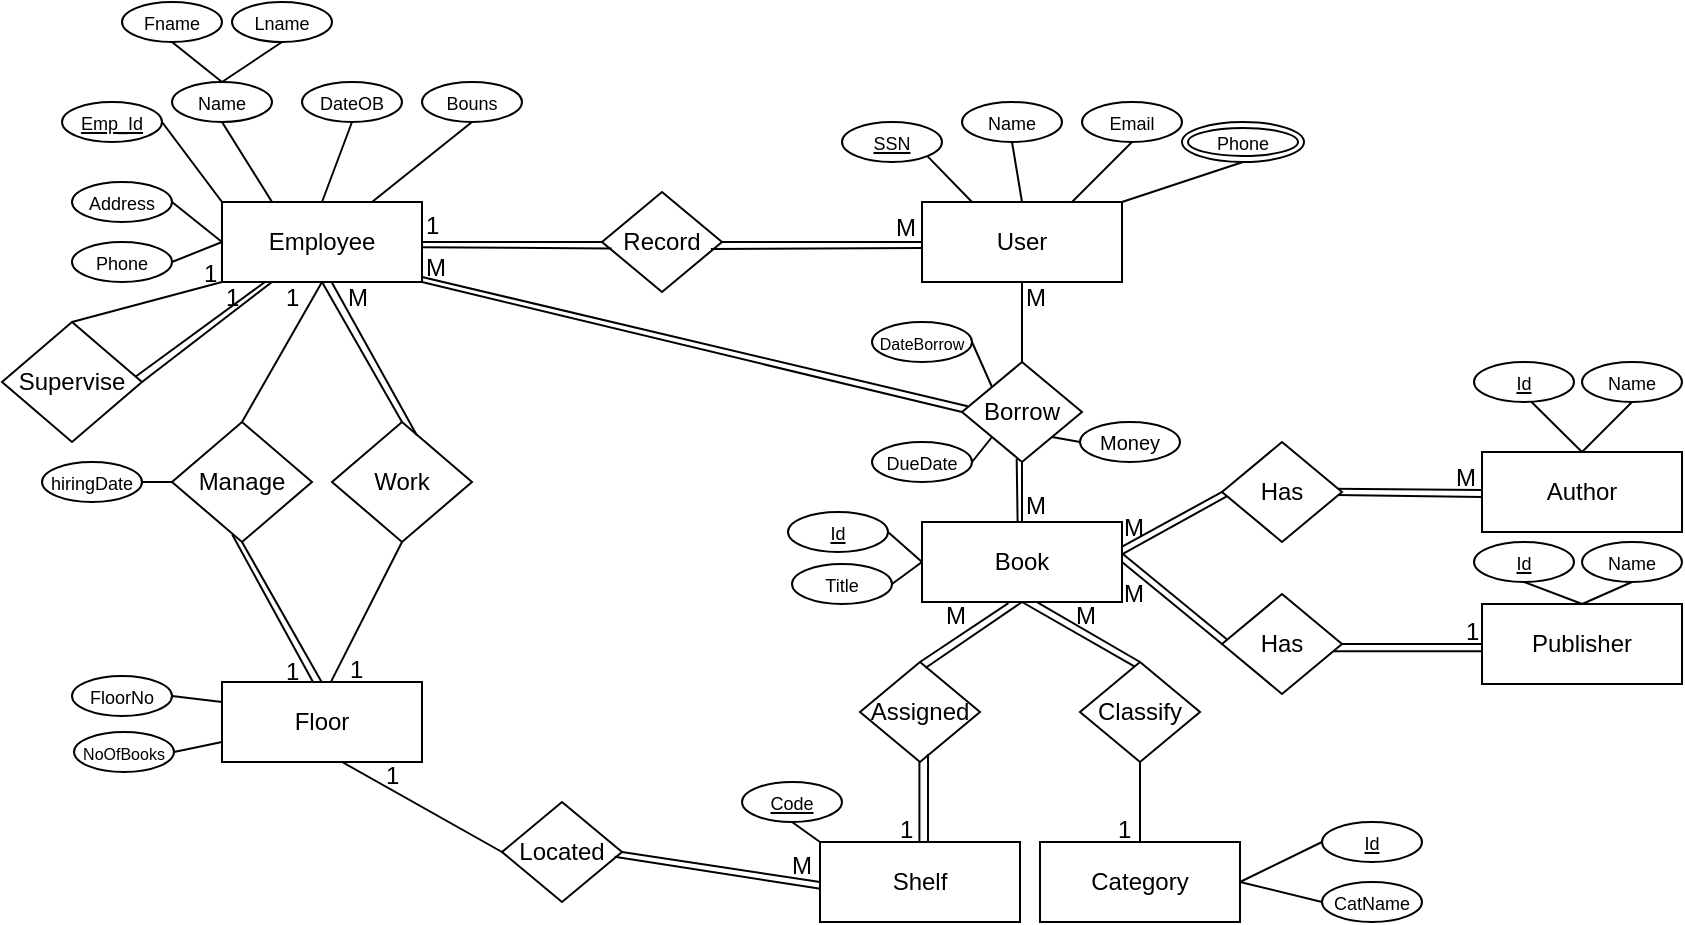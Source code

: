<mxfile version="25.0.1">
  <diagram name="Page-1" id="nrFEWPkoovIpoGMOtmXM">
    <mxGraphModel dx="1434" dy="772" grid="1" gridSize="10" guides="1" tooltips="1" connect="1" arrows="1" fold="1" page="1" pageScale="1" pageWidth="1169" pageHeight="827" math="0" shadow="0">
      <root>
        <mxCell id="0" />
        <mxCell id="1" parent="0" />
        <mxCell id="30Cwi_FGsYkR56jSSKwk-1" value="Employee" style="whiteSpace=wrap;html=1;align=center;" vertex="1" parent="1">
          <mxGeometry x="210" y="200" width="100" height="40" as="geometry" />
        </mxCell>
        <mxCell id="30Cwi_FGsYkR56jSSKwk-3" value="Book" style="whiteSpace=wrap;html=1;align=center;" vertex="1" parent="1">
          <mxGeometry x="560" y="360" width="100" height="40" as="geometry" />
        </mxCell>
        <mxCell id="30Cwi_FGsYkR56jSSKwk-4" value="User" style="whiteSpace=wrap;html=1;align=center;" vertex="1" parent="1">
          <mxGeometry x="560" y="200" width="100" height="40" as="geometry" />
        </mxCell>
        <mxCell id="30Cwi_FGsYkR56jSSKwk-5" value="Floor" style="whiteSpace=wrap;html=1;align=center;" vertex="1" parent="1">
          <mxGeometry x="210" y="440" width="100" height="40" as="geometry" />
        </mxCell>
        <mxCell id="30Cwi_FGsYkR56jSSKwk-6" value="Publisher" style="whiteSpace=wrap;html=1;align=center;" vertex="1" parent="1">
          <mxGeometry x="840" y="401" width="100" height="40" as="geometry" />
        </mxCell>
        <mxCell id="30Cwi_FGsYkR56jSSKwk-7" value="Category" style="whiteSpace=wrap;html=1;align=center;" vertex="1" parent="1">
          <mxGeometry x="619" y="520" width="100" height="40" as="geometry" />
        </mxCell>
        <mxCell id="30Cwi_FGsYkR56jSSKwk-8" value="Shelf" style="whiteSpace=wrap;html=1;align=center;" vertex="1" parent="1">
          <mxGeometry x="509" y="520" width="100" height="40" as="geometry" />
        </mxCell>
        <mxCell id="30Cwi_FGsYkR56jSSKwk-9" value="Record" style="shape=rhombus;perimeter=rhombusPerimeter;whiteSpace=wrap;html=1;align=center;" vertex="1" parent="1">
          <mxGeometry x="400" y="195" width="60" height="50" as="geometry" />
        </mxCell>
        <mxCell id="30Cwi_FGsYkR56jSSKwk-11" value="" style="endArrow=none;html=1;rounded=0;exitX=1;exitY=0.5;exitDx=0;exitDy=0;entryX=0;entryY=0.5;entryDx=0;entryDy=0;" edge="1" parent="1" source="30Cwi_FGsYkR56jSSKwk-1" target="30Cwi_FGsYkR56jSSKwk-9">
          <mxGeometry relative="1" as="geometry">
            <mxPoint x="340" y="200" as="sourcePoint" />
            <mxPoint x="500" y="200" as="targetPoint" />
          </mxGeometry>
        </mxCell>
        <mxCell id="30Cwi_FGsYkR56jSSKwk-12" value="" style="endArrow=none;html=1;rounded=0;exitX=1;exitY=0.5;exitDx=0;exitDy=0;entryX=0;entryY=0.5;entryDx=0;entryDy=0;" edge="1" parent="1" source="30Cwi_FGsYkR56jSSKwk-9" target="30Cwi_FGsYkR56jSSKwk-4">
          <mxGeometry relative="1" as="geometry">
            <mxPoint x="490" y="219.83" as="sourcePoint" />
            <mxPoint x="550" y="219.83" as="targetPoint" />
          </mxGeometry>
        </mxCell>
        <mxCell id="30Cwi_FGsYkR56jSSKwk-14" value="Manage" style="shape=rhombus;perimeter=rhombusPerimeter;whiteSpace=wrap;html=1;align=center;" vertex="1" parent="1">
          <mxGeometry x="185" y="310" width="70" height="60" as="geometry" />
        </mxCell>
        <mxCell id="30Cwi_FGsYkR56jSSKwk-15" value="" style="endArrow=none;html=1;rounded=0;exitX=0.5;exitY=0;exitDx=0;exitDy=0;entryX=0.5;entryY=1;entryDx=0;entryDy=0;" edge="1" parent="1" source="30Cwi_FGsYkR56jSSKwk-14" target="30Cwi_FGsYkR56jSSKwk-1">
          <mxGeometry relative="1" as="geometry">
            <mxPoint x="170" y="230" as="sourcePoint" />
            <mxPoint x="330" y="230" as="targetPoint" />
          </mxGeometry>
        </mxCell>
        <mxCell id="30Cwi_FGsYkR56jSSKwk-16" value="" style="endArrow=none;html=1;rounded=0;exitX=0.5;exitY=0;exitDx=0;exitDy=0;entryX=0.5;entryY=1;entryDx=0;entryDy=0;" edge="1" parent="1" target="30Cwi_FGsYkR56jSSKwk-14">
          <mxGeometry relative="1" as="geometry">
            <mxPoint x="259.8" y="440" as="sourcePoint" />
            <mxPoint x="259.8" y="385" as="targetPoint" />
          </mxGeometry>
        </mxCell>
        <mxCell id="30Cwi_FGsYkR56jSSKwk-17" value="Work" style="shape=rhombus;perimeter=rhombusPerimeter;whiteSpace=wrap;html=1;align=center;" vertex="1" parent="1">
          <mxGeometry x="265" y="310" width="70" height="60" as="geometry" />
        </mxCell>
        <mxCell id="30Cwi_FGsYkR56jSSKwk-19" value="" style="endArrow=none;html=1;rounded=0;exitX=0.5;exitY=0;exitDx=0;exitDy=0;entryX=0.5;entryY=1;entryDx=0;entryDy=0;" edge="1" parent="1" source="30Cwi_FGsYkR56jSSKwk-17" target="30Cwi_FGsYkR56jSSKwk-1">
          <mxGeometry relative="1" as="geometry">
            <mxPoint x="477.4" y="360" as="sourcePoint" />
            <mxPoint x="382.6" y="290" as="targetPoint" />
          </mxGeometry>
        </mxCell>
        <mxCell id="30Cwi_FGsYkR56jSSKwk-20" value="Borrow" style="shape=rhombus;perimeter=rhombusPerimeter;whiteSpace=wrap;html=1;align=center;" vertex="1" parent="1">
          <mxGeometry x="580" y="280" width="60" height="50" as="geometry" />
        </mxCell>
        <mxCell id="30Cwi_FGsYkR56jSSKwk-21" value="" style="endArrow=none;html=1;rounded=0;exitX=1;exitY=1;exitDx=0;exitDy=0;entryX=0;entryY=0.5;entryDx=0;entryDy=0;" edge="1" parent="1" source="30Cwi_FGsYkR56jSSKwk-1" target="30Cwi_FGsYkR56jSSKwk-20">
          <mxGeometry relative="1" as="geometry">
            <mxPoint x="490" y="360" as="sourcePoint" />
            <mxPoint x="460" y="450" as="targetPoint" />
          </mxGeometry>
        </mxCell>
        <mxCell id="30Cwi_FGsYkR56jSSKwk-22" value="" style="endArrow=none;html=1;rounded=0;exitX=0.5;exitY=0;exitDx=0;exitDy=0;entryX=0.5;entryY=1;entryDx=0;entryDy=0;" edge="1" parent="1" source="30Cwi_FGsYkR56jSSKwk-3" target="30Cwi_FGsYkR56jSSKwk-20">
          <mxGeometry relative="1" as="geometry">
            <mxPoint x="320" y="250" as="sourcePoint" />
            <mxPoint x="470" y="315" as="targetPoint" />
          </mxGeometry>
        </mxCell>
        <mxCell id="30Cwi_FGsYkR56jSSKwk-23" value="" style="endArrow=none;html=1;rounded=0;exitX=0.5;exitY=1;exitDx=0;exitDy=0;entryX=0.5;entryY=0;entryDx=0;entryDy=0;" edge="1" parent="1" source="30Cwi_FGsYkR56jSSKwk-4" target="30Cwi_FGsYkR56jSSKwk-20">
          <mxGeometry relative="1" as="geometry">
            <mxPoint x="330" y="260" as="sourcePoint" />
            <mxPoint x="480" y="325" as="targetPoint" />
          </mxGeometry>
        </mxCell>
        <mxCell id="30Cwi_FGsYkR56jSSKwk-28" value="" style="endArrow=none;html=1;rounded=0;exitX=0;exitY=0.5;exitDx=0;exitDy=0;entryX=0.95;entryY=0.53;entryDx=0;entryDy=0;entryPerimeter=0;" edge="1" parent="1" target="30Cwi_FGsYkR56jSSKwk-123">
          <mxGeometry relative="1" as="geometry">
            <mxPoint x="840" y="347.5" as="sourcePoint" />
            <mxPoint x="770" y="347.5" as="targetPoint" />
          </mxGeometry>
        </mxCell>
        <mxCell id="30Cwi_FGsYkR56jSSKwk-29" value="" style="endArrow=none;html=1;rounded=0;exitX=0.047;exitY=0.559;exitDx=0;exitDy=0;entryX=1.002;entryY=0.401;entryDx=0;entryDy=0;exitPerimeter=0;entryPerimeter=0;" edge="1" parent="1" target="30Cwi_FGsYkR56jSSKwk-3">
          <mxGeometry relative="1" as="geometry">
            <mxPoint x="712.82" y="346.95" as="sourcePoint" />
            <mxPoint x="660" y="379" as="targetPoint" />
          </mxGeometry>
        </mxCell>
        <mxCell id="30Cwi_FGsYkR56jSSKwk-30" value="Has" style="shape=rhombus;perimeter=rhombusPerimeter;whiteSpace=wrap;html=1;align=center;" vertex="1" parent="1">
          <mxGeometry x="710" y="396" width="60" height="50" as="geometry" />
        </mxCell>
        <mxCell id="30Cwi_FGsYkR56jSSKwk-32" value="" style="endArrow=none;html=1;rounded=0;exitX=0;exitY=0.5;exitDx=0;exitDy=0;entryX=1;entryY=0.5;entryDx=0;entryDy=0;" edge="1" parent="1" source="30Cwi_FGsYkR56jSSKwk-6" target="30Cwi_FGsYkR56jSSKwk-30">
          <mxGeometry relative="1" as="geometry">
            <mxPoint x="830" y="481" as="sourcePoint" />
            <mxPoint x="780" y="436" as="targetPoint" />
          </mxGeometry>
        </mxCell>
        <mxCell id="30Cwi_FGsYkR56jSSKwk-33" value="Classify" style="shape=rhombus;perimeter=rhombusPerimeter;whiteSpace=wrap;html=1;align=center;" vertex="1" parent="1">
          <mxGeometry x="639" y="430" width="60" height="50" as="geometry" />
        </mxCell>
        <mxCell id="30Cwi_FGsYkR56jSSKwk-34" value="" style="endArrow=none;html=1;rounded=0;exitX=0.453;exitY=0.043;exitDx=0;exitDy=0;entryX=0.5;entryY=1;entryDx=0;entryDy=0;exitPerimeter=0;" edge="1" parent="1" source="30Cwi_FGsYkR56jSSKwk-33" target="30Cwi_FGsYkR56jSSKwk-3">
          <mxGeometry relative="1" as="geometry">
            <mxPoint x="720" y="435" as="sourcePoint" />
            <mxPoint x="670" y="390" as="targetPoint" />
          </mxGeometry>
        </mxCell>
        <mxCell id="30Cwi_FGsYkR56jSSKwk-35" value="" style="endArrow=none;html=1;rounded=0;exitX=0.5;exitY=0;exitDx=0;exitDy=0;entryX=0.5;entryY=1;entryDx=0;entryDy=0;" edge="1" parent="1" source="30Cwi_FGsYkR56jSSKwk-7" target="30Cwi_FGsYkR56jSSKwk-33">
          <mxGeometry relative="1" as="geometry">
            <mxPoint x="679" y="430" as="sourcePoint" />
            <mxPoint x="624" y="410" as="targetPoint" />
          </mxGeometry>
        </mxCell>
        <mxCell id="30Cwi_FGsYkR56jSSKwk-36" value="Assigned" style="shape=rhombus;perimeter=rhombusPerimeter;whiteSpace=wrap;html=1;align=center;" vertex="1" parent="1">
          <mxGeometry x="529" y="430" width="60" height="50" as="geometry" />
        </mxCell>
        <mxCell id="30Cwi_FGsYkR56jSSKwk-37" value="" style="endArrow=none;html=1;rounded=0;entryX=0.545;entryY=0.06;entryDx=0;entryDy=0;entryPerimeter=0;" edge="1" parent="1" target="30Cwi_FGsYkR56jSSKwk-36">
          <mxGeometry relative="1" as="geometry">
            <mxPoint x="610" y="400" as="sourcePoint" />
            <mxPoint x="620" y="410" as="targetPoint" />
          </mxGeometry>
        </mxCell>
        <mxCell id="30Cwi_FGsYkR56jSSKwk-38" value="" style="endArrow=none;html=1;rounded=0;exitX=0.5;exitY=0;exitDx=0;exitDy=0;entryX=0.5;entryY=1;entryDx=0;entryDy=0;" edge="1" parent="1">
          <mxGeometry relative="1" as="geometry">
            <mxPoint x="558.71" y="520" as="sourcePoint" />
            <mxPoint x="558.71" y="480" as="targetPoint" />
          </mxGeometry>
        </mxCell>
        <mxCell id="30Cwi_FGsYkR56jSSKwk-39" value="Located" style="shape=rhombus;perimeter=rhombusPerimeter;whiteSpace=wrap;html=1;align=center;" vertex="1" parent="1">
          <mxGeometry x="350" y="500" width="60" height="50" as="geometry" />
        </mxCell>
        <mxCell id="30Cwi_FGsYkR56jSSKwk-41" value="" style="endArrow=none;html=1;rounded=0;exitX=0;exitY=0.5;exitDx=0;exitDy=0;entryX=1;entryY=0.5;entryDx=0;entryDy=0;" edge="1" parent="1" source="30Cwi_FGsYkR56jSSKwk-8" target="30Cwi_FGsYkR56jSSKwk-39">
          <mxGeometry relative="1" as="geometry">
            <mxPoint x="578.71" y="540" as="sourcePoint" />
            <mxPoint x="578.71" y="500" as="targetPoint" />
          </mxGeometry>
        </mxCell>
        <mxCell id="30Cwi_FGsYkR56jSSKwk-42" value="&lt;font style=&quot;font-size: 9px;&quot;&gt;Emp_Id&lt;/font&gt;" style="ellipse;whiteSpace=wrap;html=1;align=center;fontStyle=4;" vertex="1" parent="1">
          <mxGeometry x="130" y="150" width="50" height="20" as="geometry" />
        </mxCell>
        <mxCell id="30Cwi_FGsYkR56jSSKwk-44" value="&lt;font style=&quot;font-size: 9px;&quot;&gt;Name&lt;/font&gt;" style="ellipse;whiteSpace=wrap;html=1;align=center;" vertex="1" parent="1">
          <mxGeometry x="185" y="140" width="50" height="20" as="geometry" />
        </mxCell>
        <mxCell id="30Cwi_FGsYkR56jSSKwk-45" value="&lt;font style=&quot;font-size: 9px;&quot;&gt;Fname&lt;/font&gt;" style="ellipse;whiteSpace=wrap;html=1;align=center;" vertex="1" parent="1">
          <mxGeometry x="160" y="100" width="50" height="20" as="geometry" />
        </mxCell>
        <mxCell id="30Cwi_FGsYkR56jSSKwk-46" value="&lt;font style=&quot;font-size: 9px;&quot;&gt;Lname&lt;/font&gt;" style="ellipse;whiteSpace=wrap;html=1;align=center;" vertex="1" parent="1">
          <mxGeometry x="215" y="100" width="50" height="20" as="geometry" />
        </mxCell>
        <mxCell id="30Cwi_FGsYkR56jSSKwk-47" value="&lt;font style=&quot;font-size: 9px;&quot;&gt;DateOB&lt;/font&gt;" style="ellipse;whiteSpace=wrap;html=1;align=center;" vertex="1" parent="1">
          <mxGeometry x="250" y="140" width="50" height="20" as="geometry" />
        </mxCell>
        <mxCell id="30Cwi_FGsYkR56jSSKwk-48" value="&lt;font style=&quot;font-size: 9px;&quot;&gt;Bouns&lt;/font&gt;" style="ellipse;whiteSpace=wrap;html=1;align=center;" vertex="1" parent="1">
          <mxGeometry x="310" y="140" width="50" height="20" as="geometry" />
        </mxCell>
        <mxCell id="30Cwi_FGsYkR56jSSKwk-49" value="&lt;font style=&quot;font-size: 9px;&quot;&gt;Address&lt;/font&gt;" style="ellipse;whiteSpace=wrap;html=1;align=center;" vertex="1" parent="1">
          <mxGeometry x="135" y="190" width="50" height="20" as="geometry" />
        </mxCell>
        <mxCell id="30Cwi_FGsYkR56jSSKwk-50" value="&lt;font style=&quot;font-size: 9px;&quot;&gt;Phone&lt;/font&gt;" style="ellipse;whiteSpace=wrap;html=1;align=center;" vertex="1" parent="1">
          <mxGeometry x="135" y="220" width="50" height="20" as="geometry" />
        </mxCell>
        <mxCell id="30Cwi_FGsYkR56jSSKwk-51" value="" style="endArrow=none;html=1;rounded=0;exitX=0;exitY=0.5;exitDx=0;exitDy=0;entryX=1;entryY=0.5;entryDx=0;entryDy=0;" edge="1" parent="1" source="30Cwi_FGsYkR56jSSKwk-1" target="30Cwi_FGsYkR56jSSKwk-49">
          <mxGeometry relative="1" as="geometry">
            <mxPoint x="-30" y="220" as="sourcePoint" />
            <mxPoint x="130" y="220" as="targetPoint" />
          </mxGeometry>
        </mxCell>
        <mxCell id="30Cwi_FGsYkR56jSSKwk-52" value="" style="endArrow=none;html=1;rounded=0;exitX=0;exitY=0.5;exitDx=0;exitDy=0;entryX=1;entryY=0.5;entryDx=0;entryDy=0;" edge="1" parent="1" source="30Cwi_FGsYkR56jSSKwk-1" target="30Cwi_FGsYkR56jSSKwk-50">
          <mxGeometry relative="1" as="geometry">
            <mxPoint x="220" y="230" as="sourcePoint" />
            <mxPoint x="195" y="210" as="targetPoint" />
          </mxGeometry>
        </mxCell>
        <mxCell id="30Cwi_FGsYkR56jSSKwk-53" value="" style="endArrow=none;html=1;rounded=0;exitX=0;exitY=0;exitDx=0;exitDy=0;entryX=1;entryY=0.5;entryDx=0;entryDy=0;" edge="1" parent="1" source="30Cwi_FGsYkR56jSSKwk-1" target="30Cwi_FGsYkR56jSSKwk-42">
          <mxGeometry relative="1" as="geometry">
            <mxPoint x="220" y="230" as="sourcePoint" />
            <mxPoint x="195" y="240" as="targetPoint" />
          </mxGeometry>
        </mxCell>
        <mxCell id="30Cwi_FGsYkR56jSSKwk-54" value="" style="endArrow=none;html=1;rounded=0;exitX=0.25;exitY=0;exitDx=0;exitDy=0;entryX=0.5;entryY=1;entryDx=0;entryDy=0;" edge="1" parent="1" source="30Cwi_FGsYkR56jSSKwk-1" target="30Cwi_FGsYkR56jSSKwk-44">
          <mxGeometry relative="1" as="geometry">
            <mxPoint x="220" y="210" as="sourcePoint" />
            <mxPoint x="190" y="170" as="targetPoint" />
          </mxGeometry>
        </mxCell>
        <mxCell id="30Cwi_FGsYkR56jSSKwk-55" value="" style="endArrow=none;html=1;rounded=0;exitX=0.5;exitY=0;exitDx=0;exitDy=0;entryX=0.5;entryY=1;entryDx=0;entryDy=0;" edge="1" parent="1" source="30Cwi_FGsYkR56jSSKwk-44" target="30Cwi_FGsYkR56jSSKwk-45">
          <mxGeometry relative="1" as="geometry">
            <mxPoint x="245" y="210" as="sourcePoint" />
            <mxPoint x="220" y="170" as="targetPoint" />
          </mxGeometry>
        </mxCell>
        <mxCell id="30Cwi_FGsYkR56jSSKwk-56" value="" style="endArrow=none;html=1;rounded=0;exitX=0.5;exitY=0;exitDx=0;exitDy=0;entryX=0.5;entryY=1;entryDx=0;entryDy=0;" edge="1" parent="1" source="30Cwi_FGsYkR56jSSKwk-44" target="30Cwi_FGsYkR56jSSKwk-46">
          <mxGeometry relative="1" as="geometry">
            <mxPoint x="220" y="150" as="sourcePoint" />
            <mxPoint x="195" y="130" as="targetPoint" />
          </mxGeometry>
        </mxCell>
        <mxCell id="30Cwi_FGsYkR56jSSKwk-57" value="" style="endArrow=none;html=1;rounded=0;exitX=0.5;exitY=0;exitDx=0;exitDy=0;entryX=0.5;entryY=1;entryDx=0;entryDy=0;" edge="1" parent="1" source="30Cwi_FGsYkR56jSSKwk-1" target="30Cwi_FGsYkR56jSSKwk-47">
          <mxGeometry relative="1" as="geometry">
            <mxPoint x="245" y="210" as="sourcePoint" />
            <mxPoint x="220" y="170" as="targetPoint" />
          </mxGeometry>
        </mxCell>
        <mxCell id="30Cwi_FGsYkR56jSSKwk-58" value="" style="endArrow=none;html=1;rounded=0;exitX=0.75;exitY=0;exitDx=0;exitDy=0;entryX=0.5;entryY=1;entryDx=0;entryDy=0;" edge="1" parent="1" source="30Cwi_FGsYkR56jSSKwk-1" target="30Cwi_FGsYkR56jSSKwk-48">
          <mxGeometry relative="1" as="geometry">
            <mxPoint x="270" y="210" as="sourcePoint" />
            <mxPoint x="285" y="170" as="targetPoint" />
          </mxGeometry>
        </mxCell>
        <mxCell id="30Cwi_FGsYkR56jSSKwk-59" value="Supervise" style="shape=rhombus;perimeter=rhombusPerimeter;whiteSpace=wrap;html=1;align=center;" vertex="1" parent="1">
          <mxGeometry x="100" y="260" width="70" height="60" as="geometry" />
        </mxCell>
        <mxCell id="30Cwi_FGsYkR56jSSKwk-60" value="" style="endArrow=none;html=1;rounded=0;exitX=0;exitY=1;exitDx=0;exitDy=0;entryX=0.5;entryY=0;entryDx=0;entryDy=0;" edge="1" parent="1" source="30Cwi_FGsYkR56jSSKwk-1" target="30Cwi_FGsYkR56jSSKwk-59">
          <mxGeometry relative="1" as="geometry">
            <mxPoint x="-70" y="270" as="sourcePoint" />
            <mxPoint x="90" y="270" as="targetPoint" />
          </mxGeometry>
        </mxCell>
        <mxCell id="30Cwi_FGsYkR56jSSKwk-61" value="" style="endArrow=none;html=1;rounded=0;exitX=0.25;exitY=1;exitDx=0;exitDy=0;entryX=1;entryY=0.5;entryDx=0;entryDy=0;" edge="1" parent="1" source="30Cwi_FGsYkR56jSSKwk-1" target="30Cwi_FGsYkR56jSSKwk-59">
          <mxGeometry relative="1" as="geometry">
            <mxPoint x="242.5" y="260" as="sourcePoint" />
            <mxPoint x="177.5" y="270" as="targetPoint" />
          </mxGeometry>
        </mxCell>
        <mxCell id="30Cwi_FGsYkR56jSSKwk-63" value="&lt;font style=&quot;font-size: 9px;&quot;&gt;FloorNo&lt;/font&gt;" style="ellipse;whiteSpace=wrap;html=1;align=center;" vertex="1" parent="1">
          <mxGeometry x="135" y="437" width="50" height="20" as="geometry" />
        </mxCell>
        <mxCell id="30Cwi_FGsYkR56jSSKwk-64" value="&lt;font style=&quot;font-size: 8px;&quot;&gt;NoOfBooks&lt;/font&gt;" style="ellipse;whiteSpace=wrap;html=1;align=center;" vertex="1" parent="1">
          <mxGeometry x="136" y="465" width="50" height="20" as="geometry" />
        </mxCell>
        <mxCell id="30Cwi_FGsYkR56jSSKwk-65" value="" style="endArrow=none;html=1;rounded=0;entryX=1;entryY=0.5;entryDx=0;entryDy=0;exitX=0;exitY=0.25;exitDx=0;exitDy=0;" edge="1" parent="1" source="30Cwi_FGsYkR56jSSKwk-5" target="30Cwi_FGsYkR56jSSKwk-63">
          <mxGeometry relative="1" as="geometry">
            <mxPoint x="195" y="430" as="sourcePoint" />
            <mxPoint x="195" y="240" as="targetPoint" />
          </mxGeometry>
        </mxCell>
        <mxCell id="30Cwi_FGsYkR56jSSKwk-66" value="" style="endArrow=none;html=1;rounded=0;entryX=1;entryY=0.5;entryDx=0;entryDy=0;exitX=0;exitY=0.75;exitDx=0;exitDy=0;" edge="1" parent="1" source="30Cwi_FGsYkR56jSSKwk-5" target="30Cwi_FGsYkR56jSSKwk-64">
          <mxGeometry relative="1" as="geometry">
            <mxPoint x="220" y="460" as="sourcePoint" />
            <mxPoint x="195" y="460" as="targetPoint" />
          </mxGeometry>
        </mxCell>
        <mxCell id="30Cwi_FGsYkR56jSSKwk-67" value="" style="endArrow=none;html=1;rounded=0;exitX=0.455;exitY=0;exitDx=0;exitDy=0;entryX=0.43;entryY=0.938;entryDx=0;entryDy=0;exitPerimeter=0;entryPerimeter=0;" edge="1" parent="1" source="30Cwi_FGsYkR56jSSKwk-5" target="30Cwi_FGsYkR56jSSKwk-14">
          <mxGeometry relative="1" as="geometry">
            <mxPoint x="188.94" y="444.07" as="sourcePoint" />
            <mxPoint x="235" y="363.93" as="targetPoint" />
          </mxGeometry>
        </mxCell>
        <mxCell id="30Cwi_FGsYkR56jSSKwk-72" value="1" style="resizable=0;html=1;whiteSpace=wrap;align=left;verticalAlign=bottom;" connectable="0" vertex="1" parent="1">
          <mxGeometry x="240" y="256" as="geometry" />
        </mxCell>
        <mxCell id="30Cwi_FGsYkR56jSSKwk-73" value="1" style="resizable=0;html=1;whiteSpace=wrap;align=left;verticalAlign=bottom;" connectable="0" vertex="1" parent="1">
          <mxGeometry x="210" y="256" as="geometry" />
        </mxCell>
        <mxCell id="30Cwi_FGsYkR56jSSKwk-74" value="1" style="resizable=0;html=1;whiteSpace=wrap;align=left;verticalAlign=bottom;" connectable="0" vertex="1" parent="1">
          <mxGeometry x="199" y="244" as="geometry" />
        </mxCell>
        <mxCell id="30Cwi_FGsYkR56jSSKwk-75" value="1" style="resizable=0;html=1;whiteSpace=wrap;align=left;verticalAlign=bottom;" connectable="0" vertex="1" parent="1">
          <mxGeometry x="240" y="443" as="geometry" />
        </mxCell>
        <mxCell id="30Cwi_FGsYkR56jSSKwk-76" value="1" style="resizable=0;html=1;whiteSpace=wrap;align=left;verticalAlign=bottom;" connectable="0" vertex="1" parent="1">
          <mxGeometry x="272" y="442" as="geometry" />
        </mxCell>
        <mxCell id="30Cwi_FGsYkR56jSSKwk-77" value="M" style="resizable=0;html=1;whiteSpace=wrap;align=left;verticalAlign=bottom;" connectable="0" vertex="1" parent="1">
          <mxGeometry x="271" y="256" as="geometry" />
        </mxCell>
        <mxCell id="30Cwi_FGsYkR56jSSKwk-78" value="" style="endArrow=none;html=1;rounded=0;exitX=0.607;exitY=0.113;exitDx=0;exitDy=0;entryX=0.56;entryY=1.035;entryDx=0;entryDy=0;entryPerimeter=0;exitPerimeter=0;" edge="1" parent="1" source="30Cwi_FGsYkR56jSSKwk-17">
          <mxGeometry relative="1" as="geometry">
            <mxPoint x="309" y="319" as="sourcePoint" />
            <mxPoint x="265" y="240.4" as="targetPoint" />
          </mxGeometry>
        </mxCell>
        <mxCell id="30Cwi_FGsYkR56jSSKwk-79" value="" style="endArrow=none;html=1;rounded=0;exitX=0.544;exitY=0.026;exitDx=0;exitDy=0;entryX=0.5;entryY=1;entryDx=0;entryDy=0;exitPerimeter=0;" edge="1" parent="1" target="30Cwi_FGsYkR56jSSKwk-17">
          <mxGeometry relative="1" as="geometry">
            <mxPoint x="264.4" y="440.04" as="sourcePoint" />
            <mxPoint x="307.28" y="364.08" as="targetPoint" />
          </mxGeometry>
        </mxCell>
        <mxCell id="30Cwi_FGsYkR56jSSKwk-80" value="" style="endArrow=none;html=1;rounded=0;exitX=0.25;exitY=1;exitDx=0;exitDy=0;entryX=0.953;entryY=0.456;entryDx=0;entryDy=0;entryPerimeter=0;" edge="1" parent="1" target="30Cwi_FGsYkR56jSSKwk-59">
          <mxGeometry relative="1" as="geometry">
            <mxPoint x="231.5" y="240" as="sourcePoint" />
            <mxPoint x="166.5" y="290" as="targetPoint" />
          </mxGeometry>
        </mxCell>
        <mxCell id="30Cwi_FGsYkR56jSSKwk-82" value="" style="endArrow=none;html=1;rounded=0;exitX=0.94;exitY=0.568;exitDx=0;exitDy=0;entryX=0.08;entryY=0.564;entryDx=0;entryDy=0;exitPerimeter=0;entryPerimeter=0;" edge="1" parent="1" target="30Cwi_FGsYkR56jSSKwk-9">
          <mxGeometry relative="1" as="geometry">
            <mxPoint x="309.6" y="222.6" as="sourcePoint" />
            <mxPoint x="413.6" y="223.43" as="targetPoint" />
          </mxGeometry>
        </mxCell>
        <mxCell id="30Cwi_FGsYkR56jSSKwk-83" value="1" style="resizable=0;html=1;whiteSpace=wrap;align=left;verticalAlign=bottom;" connectable="0" vertex="1" parent="1">
          <mxGeometry x="310" y="220" as="geometry" />
        </mxCell>
        <mxCell id="30Cwi_FGsYkR56jSSKwk-84" value="M" style="resizable=0;html=1;whiteSpace=wrap;align=left;verticalAlign=bottom;" connectable="0" vertex="1" parent="1">
          <mxGeometry x="545" y="221" as="geometry" />
        </mxCell>
        <mxCell id="30Cwi_FGsYkR56jSSKwk-85" value="&lt;font style=&quot;font-size: 9px;&quot;&gt;Name&lt;/font&gt;" style="ellipse;whiteSpace=wrap;html=1;align=center;" vertex="1" parent="1">
          <mxGeometry x="580" y="150" width="50" height="20" as="geometry" />
        </mxCell>
        <mxCell id="30Cwi_FGsYkR56jSSKwk-86" value="&lt;font style=&quot;font-size: 9px;&quot;&gt;SSN&lt;/font&gt;" style="ellipse;whiteSpace=wrap;html=1;align=center;fontStyle=4;" vertex="1" parent="1">
          <mxGeometry x="520" y="160" width="50" height="20" as="geometry" />
        </mxCell>
        <mxCell id="30Cwi_FGsYkR56jSSKwk-87" value="&lt;font style=&quot;font-size: 9px;&quot;&gt;Email&lt;/font&gt;" style="ellipse;whiteSpace=wrap;html=1;align=center;" vertex="1" parent="1">
          <mxGeometry x="640" y="150" width="50" height="20" as="geometry" />
        </mxCell>
        <mxCell id="30Cwi_FGsYkR56jSSKwk-89" value="&lt;font style=&quot;font-size: 9px;&quot;&gt;Phone&lt;/font&gt;" style="ellipse;shape=doubleEllipse;margin=3;whiteSpace=wrap;html=1;align=center;" vertex="1" parent="1">
          <mxGeometry x="690" y="160" width="61" height="20" as="geometry" />
        </mxCell>
        <mxCell id="30Cwi_FGsYkR56jSSKwk-90" value="" style="endArrow=none;html=1;rounded=0;exitX=1;exitY=0;exitDx=0;exitDy=0;entryX=0.5;entryY=1;entryDx=0;entryDy=0;" edge="1" parent="1" source="30Cwi_FGsYkR56jSSKwk-4" target="30Cwi_FGsYkR56jSSKwk-89">
          <mxGeometry relative="1" as="geometry">
            <mxPoint x="690" y="250" as="sourcePoint" />
            <mxPoint x="740" y="210" as="targetPoint" />
          </mxGeometry>
        </mxCell>
        <mxCell id="30Cwi_FGsYkR56jSSKwk-91" value="" style="endArrow=none;html=1;rounded=0;exitX=0.75;exitY=0;exitDx=0;exitDy=0;entryX=0.5;entryY=1;entryDx=0;entryDy=0;" edge="1" parent="1" source="30Cwi_FGsYkR56jSSKwk-4" target="30Cwi_FGsYkR56jSSKwk-87">
          <mxGeometry relative="1" as="geometry">
            <mxPoint x="609" y="200" as="sourcePoint" />
            <mxPoint x="670" y="180" as="targetPoint" />
          </mxGeometry>
        </mxCell>
        <mxCell id="30Cwi_FGsYkR56jSSKwk-92" value="" style="endArrow=none;html=1;rounded=0;exitX=0.5;exitY=0;exitDx=0;exitDy=0;entryX=0.5;entryY=1;entryDx=0;entryDy=0;" edge="1" parent="1" source="30Cwi_FGsYkR56jSSKwk-4" target="30Cwi_FGsYkR56jSSKwk-85">
          <mxGeometry relative="1" as="geometry">
            <mxPoint x="645" y="210" as="sourcePoint" />
            <mxPoint x="675" y="180" as="targetPoint" />
          </mxGeometry>
        </mxCell>
        <mxCell id="30Cwi_FGsYkR56jSSKwk-93" value="" style="endArrow=none;html=1;rounded=0;exitX=0.25;exitY=0;exitDx=0;exitDy=0;entryX=1;entryY=1;entryDx=0;entryDy=0;" edge="1" parent="1" source="30Cwi_FGsYkR56jSSKwk-4" target="30Cwi_FGsYkR56jSSKwk-86">
          <mxGeometry relative="1" as="geometry">
            <mxPoint x="620" y="210" as="sourcePoint" />
            <mxPoint x="615" y="180" as="targetPoint" />
          </mxGeometry>
        </mxCell>
        <mxCell id="30Cwi_FGsYkR56jSSKwk-95" value="&lt;font style=&quot;font-size: 9px;&quot;&gt;Title&lt;/font&gt;" style="ellipse;whiteSpace=wrap;html=1;align=center;" vertex="1" parent="1">
          <mxGeometry x="495" y="381" width="50" height="20" as="geometry" />
        </mxCell>
        <mxCell id="30Cwi_FGsYkR56jSSKwk-96" value="" style="endArrow=none;html=1;rounded=0;exitX=1;exitY=0.5;exitDx=0;exitDy=0;entryX=0;entryY=0.5;entryDx=0;entryDy=0;" edge="1" parent="1" source="30Cwi_FGsYkR56jSSKwk-98" target="30Cwi_FGsYkR56jSSKwk-3">
          <mxGeometry relative="1" as="geometry">
            <mxPoint x="545" y="365" as="sourcePoint" />
            <mxPoint x="620" y="290" as="targetPoint" />
          </mxGeometry>
        </mxCell>
        <mxCell id="30Cwi_FGsYkR56jSSKwk-97" value="" style="endArrow=none;html=1;rounded=0;exitX=1;exitY=0.5;exitDx=0;exitDy=0;entryX=0;entryY=0.5;entryDx=0;entryDy=0;" edge="1" parent="1" source="30Cwi_FGsYkR56jSSKwk-95" target="30Cwi_FGsYkR56jSSKwk-3">
          <mxGeometry relative="1" as="geometry">
            <mxPoint x="550" y="375" as="sourcePoint" />
            <mxPoint x="570" y="390" as="targetPoint" />
          </mxGeometry>
        </mxCell>
        <mxCell id="30Cwi_FGsYkR56jSSKwk-98" value="&lt;font style=&quot;font-size: 9px;&quot;&gt;Id&lt;/font&gt;" style="ellipse;whiteSpace=wrap;html=1;align=center;fontStyle=4;" vertex="1" parent="1">
          <mxGeometry x="493" y="355" width="50" height="20" as="geometry" />
        </mxCell>
        <mxCell id="30Cwi_FGsYkR56jSSKwk-99" value="&lt;font style=&quot;font-size: 9px;&quot;&gt;hiringDate&lt;/font&gt;" style="ellipse;whiteSpace=wrap;html=1;align=center;" vertex="1" parent="1">
          <mxGeometry x="120" y="330" width="50" height="20" as="geometry" />
        </mxCell>
        <mxCell id="30Cwi_FGsYkR56jSSKwk-100" value="" style="endArrow=none;html=1;rounded=0;exitX=0;exitY=0.5;exitDx=0;exitDy=0;entryX=1;entryY=0.5;entryDx=0;entryDy=0;" edge="1" parent="1" source="30Cwi_FGsYkR56jSSKwk-14" target="30Cwi_FGsYkR56jSSKwk-99">
          <mxGeometry relative="1" as="geometry">
            <mxPoint x="235" y="347.5" as="sourcePoint" />
            <mxPoint x="160" y="367.5" as="targetPoint" />
          </mxGeometry>
        </mxCell>
        <mxCell id="30Cwi_FGsYkR56jSSKwk-102" value="" style="endArrow=none;html=1;rounded=0;exitX=1;exitY=0.5;exitDx=0;exitDy=0;entryX=0;entryY=0;entryDx=0;entryDy=0;" edge="1" parent="1" source="30Cwi_FGsYkR56jSSKwk-103" target="30Cwi_FGsYkR56jSSKwk-20">
          <mxGeometry relative="1" as="geometry">
            <mxPoint x="589.0" y="270" as="sourcePoint" />
            <mxPoint x="620" y="290" as="targetPoint" />
          </mxGeometry>
        </mxCell>
        <mxCell id="30Cwi_FGsYkR56jSSKwk-103" value="&lt;font style=&quot;font-size: 8px;&quot;&gt;DateBorrow&lt;/font&gt;" style="ellipse;whiteSpace=wrap;html=1;align=center;" vertex="1" parent="1">
          <mxGeometry x="535" y="260" width="50" height="20" as="geometry" />
        </mxCell>
        <mxCell id="30Cwi_FGsYkR56jSSKwk-104" value="&lt;font style=&quot;font-size: 9px;&quot;&gt;DueDate&lt;/font&gt;" style="ellipse;whiteSpace=wrap;html=1;align=center;" vertex="1" parent="1">
          <mxGeometry x="535" y="320" width="50" height="20" as="geometry" />
        </mxCell>
        <mxCell id="30Cwi_FGsYkR56jSSKwk-105" value="" style="endArrow=none;html=1;rounded=0;exitX=1;exitY=0.5;exitDx=0;exitDy=0;entryX=0;entryY=1;entryDx=0;entryDy=0;" edge="1" parent="1" source="30Cwi_FGsYkR56jSSKwk-104" target="30Cwi_FGsYkR56jSSKwk-20">
          <mxGeometry relative="1" as="geometry">
            <mxPoint x="589" y="276" as="sourcePoint" />
            <mxPoint x="605" y="303" as="targetPoint" />
          </mxGeometry>
        </mxCell>
        <mxCell id="30Cwi_FGsYkR56jSSKwk-106" value="&lt;font size=&quot;1&quot;&gt;Money&lt;/font&gt;" style="ellipse;whiteSpace=wrap;html=1;align=center;" vertex="1" parent="1">
          <mxGeometry x="639" y="310" width="50" height="20" as="geometry" />
        </mxCell>
        <mxCell id="30Cwi_FGsYkR56jSSKwk-107" value="" style="endArrow=none;html=1;rounded=0;exitX=0;exitY=0.5;exitDx=0;exitDy=0;entryX=1;entryY=1;entryDx=0;entryDy=0;" edge="1" parent="1" source="30Cwi_FGsYkR56jSSKwk-106" target="30Cwi_FGsYkR56jSSKwk-20">
          <mxGeometry relative="1" as="geometry">
            <mxPoint x="620" y="370" as="sourcePoint" />
            <mxPoint x="620" y="340" as="targetPoint" />
          </mxGeometry>
        </mxCell>
        <mxCell id="30Cwi_FGsYkR56jSSKwk-108" value="" style="endArrow=none;html=1;rounded=0;exitX=1;exitY=1;exitDx=0;exitDy=0;entryX=0.048;entryY=0.443;entryDx=0;entryDy=0;entryPerimeter=0;" edge="1" parent="1" target="30Cwi_FGsYkR56jSSKwk-20">
          <mxGeometry relative="1" as="geometry">
            <mxPoint x="310" y="237.5" as="sourcePoint" />
            <mxPoint x="580" y="302.5" as="targetPoint" />
          </mxGeometry>
        </mxCell>
        <mxCell id="30Cwi_FGsYkR56jSSKwk-109" value="M" style="resizable=0;html=1;whiteSpace=wrap;align=left;verticalAlign=bottom;direction=west;" connectable="0" vertex="1" parent="1">
          <mxGeometry x="610" y="256" as="geometry" />
        </mxCell>
        <mxCell id="30Cwi_FGsYkR56jSSKwk-110" value="M" style="resizable=0;html=1;whiteSpace=wrap;align=left;verticalAlign=bottom;direction=south;" connectable="0" vertex="1" parent="1">
          <mxGeometry x="610" y="360" as="geometry" />
        </mxCell>
        <mxCell id="30Cwi_FGsYkR56jSSKwk-111" value="M" style="resizable=0;html=1;whiteSpace=wrap;align=left;verticalAlign=bottom;direction=south;" connectable="0" vertex="1" parent="1">
          <mxGeometry x="310" y="241" as="geometry" />
        </mxCell>
        <mxCell id="30Cwi_FGsYkR56jSSKwk-112" value="" style="endArrow=none;html=1;rounded=0;exitX=0.5;exitY=0;exitDx=0;exitDy=0;entryX=0.439;entryY=0.95;entryDx=0;entryDy=0;entryPerimeter=0;" edge="1" parent="1">
          <mxGeometry relative="1" as="geometry">
            <mxPoint x="607.8" y="360" as="sourcePoint" />
            <mxPoint x="607.34" y="328.5" as="targetPoint" />
          </mxGeometry>
        </mxCell>
        <mxCell id="30Cwi_FGsYkR56jSSKwk-114" value="M" style="resizable=0;html=1;whiteSpace=wrap;align=left;verticalAlign=bottom;direction=south;" connectable="0" vertex="1" parent="1">
          <mxGeometry x="659" y="371" as="geometry" />
        </mxCell>
        <mxCell id="30Cwi_FGsYkR56jSSKwk-115" value="M" style="resizable=0;html=1;whiteSpace=wrap;align=left;verticalAlign=bottom;direction=south;" connectable="0" vertex="1" parent="1">
          <mxGeometry x="825" y="346" as="geometry" />
        </mxCell>
        <mxCell id="30Cwi_FGsYkR56jSSKwk-116" value="M" style="resizable=0;html=1;whiteSpace=wrap;align=left;verticalAlign=bottom;direction=south;" connectable="0" vertex="1" parent="1">
          <mxGeometry x="659" y="404" as="geometry" />
        </mxCell>
        <mxCell id="30Cwi_FGsYkR56jSSKwk-117" value="" style="endArrow=none;html=1;rounded=0;exitX=0;exitY=0.5;exitDx=0;exitDy=0;" edge="1" parent="1" source="30Cwi_FGsYkR56jSSKwk-30">
          <mxGeometry relative="1" as="geometry">
            <mxPoint x="713.9" y="420.65" as="sourcePoint" />
            <mxPoint x="660" y="380" as="targetPoint" />
          </mxGeometry>
        </mxCell>
        <mxCell id="30Cwi_FGsYkR56jSSKwk-118" value="" style="endArrow=none;html=1;rounded=0;exitX=0;exitY=0.5;exitDx=0;exitDy=0;entryX=0.926;entryY=0.572;entryDx=0;entryDy=0;entryPerimeter=0;" edge="1" parent="1" target="30Cwi_FGsYkR56jSSKwk-30">
          <mxGeometry relative="1" as="geometry">
            <mxPoint x="840" y="424.67" as="sourcePoint" />
            <mxPoint x="770" y="424.67" as="targetPoint" />
          </mxGeometry>
        </mxCell>
        <mxCell id="30Cwi_FGsYkR56jSSKwk-119" value="1" style="resizable=0;html=1;whiteSpace=wrap;align=left;verticalAlign=bottom;direction=south;" connectable="0" vertex="1" parent="1">
          <mxGeometry x="830" y="423" as="geometry" />
        </mxCell>
        <mxCell id="30Cwi_FGsYkR56jSSKwk-120" value="" style="endArrow=none;html=1;rounded=0;exitX=0.1;exitY=0.394;exitDx=0;exitDy=0;entryX=1.003;entryY=0.305;entryDx=0;entryDy=0;exitPerimeter=0;entryPerimeter=0;" edge="1" parent="1" target="30Cwi_FGsYkR56jSSKwk-3">
          <mxGeometry relative="1" as="geometry">
            <mxPoint x="716" y="341.67" as="sourcePoint" />
            <mxPoint x="659" y="376" as="targetPoint" />
          </mxGeometry>
        </mxCell>
        <mxCell id="30Cwi_FGsYkR56jSSKwk-121" value="" style="endArrow=none;html=1;rounded=0;exitX=0;exitY=0.5;exitDx=0;exitDy=0;entryX=0.928;entryY=0.424;entryDx=0;entryDy=0;entryPerimeter=0;" edge="1" parent="1">
          <mxGeometry relative="1" as="geometry">
            <mxPoint x="840" y="344" as="sourcePoint" />
            <mxPoint x="765.68" y="343.32" as="targetPoint" />
          </mxGeometry>
        </mxCell>
        <mxCell id="30Cwi_FGsYkR56jSSKwk-122" value="Author" style="whiteSpace=wrap;html=1;align=center;" vertex="1" parent="1">
          <mxGeometry x="840" y="325" width="100" height="40" as="geometry" />
        </mxCell>
        <mxCell id="30Cwi_FGsYkR56jSSKwk-123" value="Has" style="shape=rhombus;perimeter=rhombusPerimeter;whiteSpace=wrap;html=1;align=center;" vertex="1" parent="1">
          <mxGeometry x="710" y="320" width="60" height="50" as="geometry" />
        </mxCell>
        <mxCell id="30Cwi_FGsYkR56jSSKwk-124" value="&lt;font style=&quot;font-size: 9px;&quot;&gt;Name&lt;/font&gt;" style="ellipse;whiteSpace=wrap;html=1;align=center;" vertex="1" parent="1">
          <mxGeometry x="890" y="280" width="50" height="20" as="geometry" />
        </mxCell>
        <mxCell id="30Cwi_FGsYkR56jSSKwk-125" value="&lt;font style=&quot;font-size: 9px;&quot;&gt;Id&lt;/font&gt;" style="ellipse;whiteSpace=wrap;html=1;align=center;fontStyle=4;" vertex="1" parent="1">
          <mxGeometry x="836" y="280" width="50" height="20" as="geometry" />
        </mxCell>
        <mxCell id="30Cwi_FGsYkR56jSSKwk-126" value="" style="endArrow=none;html=1;rounded=0;exitX=0.5;exitY=1;exitDx=0;exitDy=0;entryX=0.5;entryY=0;entryDx=0;entryDy=0;" edge="1" parent="1" target="30Cwi_FGsYkR56jSSKwk-122">
          <mxGeometry relative="1" as="geometry">
            <mxPoint x="864.76" y="300" as="sourcePoint" />
            <mxPoint x="864.76" y="340" as="targetPoint" />
          </mxGeometry>
        </mxCell>
        <mxCell id="30Cwi_FGsYkR56jSSKwk-127" value="" style="endArrow=none;html=1;rounded=0;exitX=0.5;exitY=1;exitDx=0;exitDy=0;entryX=0.5;entryY=0;entryDx=0;entryDy=0;" edge="1" parent="1" source="30Cwi_FGsYkR56jSSKwk-124" target="30Cwi_FGsYkR56jSSKwk-122">
          <mxGeometry relative="1" as="geometry">
            <mxPoint x="874.76" y="310" as="sourcePoint" />
            <mxPoint x="900" y="335" as="targetPoint" />
          </mxGeometry>
        </mxCell>
        <mxCell id="30Cwi_FGsYkR56jSSKwk-128" value="&lt;font style=&quot;font-size: 9px;&quot;&gt;Name&lt;/font&gt;" style="ellipse;whiteSpace=wrap;html=1;align=center;" vertex="1" parent="1">
          <mxGeometry x="890" y="370" width="50" height="20" as="geometry" />
        </mxCell>
        <mxCell id="30Cwi_FGsYkR56jSSKwk-129" value="&lt;font style=&quot;font-size: 9px;&quot;&gt;Id&lt;/font&gt;" style="ellipse;whiteSpace=wrap;html=1;align=center;fontStyle=4;" vertex="1" parent="1">
          <mxGeometry x="836" y="370" width="50" height="20" as="geometry" />
        </mxCell>
        <mxCell id="30Cwi_FGsYkR56jSSKwk-130" value="" style="endArrow=none;html=1;rounded=0;exitX=0.5;exitY=1;exitDx=0;exitDy=0;entryX=0.5;entryY=0;entryDx=0;entryDy=0;" edge="1" parent="1" source="30Cwi_FGsYkR56jSSKwk-129">
          <mxGeometry relative="1" as="geometry">
            <mxPoint x="864.88" y="376" as="sourcePoint" />
            <mxPoint x="890.12" y="401" as="targetPoint" />
          </mxGeometry>
        </mxCell>
        <mxCell id="30Cwi_FGsYkR56jSSKwk-131" value="" style="endArrow=none;html=1;rounded=0;exitX=0.5;exitY=1;exitDx=0;exitDy=0;entryX=0.5;entryY=0;entryDx=0;entryDy=0;" edge="1" parent="1" source="30Cwi_FGsYkR56jSSKwk-128">
          <mxGeometry relative="1" as="geometry">
            <mxPoint x="915.12" y="376" as="sourcePoint" />
            <mxPoint x="890.12" y="401" as="targetPoint" />
          </mxGeometry>
        </mxCell>
        <mxCell id="30Cwi_FGsYkR56jSSKwk-132" value="&lt;font style=&quot;font-size: 9px;&quot;&gt;CatName&lt;/font&gt;" style="ellipse;whiteSpace=wrap;html=1;align=center;" vertex="1" parent="1">
          <mxGeometry x="760" y="540" width="50" height="20" as="geometry" />
        </mxCell>
        <mxCell id="30Cwi_FGsYkR56jSSKwk-133" value="&lt;font style=&quot;font-size: 9px;&quot;&gt;Id&lt;/font&gt;" style="ellipse;whiteSpace=wrap;html=1;align=center;fontStyle=4;" vertex="1" parent="1">
          <mxGeometry x="760" y="510" width="50" height="20" as="geometry" />
        </mxCell>
        <mxCell id="30Cwi_FGsYkR56jSSKwk-134" value="" style="endArrow=none;html=1;rounded=0;exitX=0;exitY=0.5;exitDx=0;exitDy=0;entryX=1;entryY=0.5;entryDx=0;entryDy=0;" edge="1" parent="1" source="30Cwi_FGsYkR56jSSKwk-133" target="30Cwi_FGsYkR56jSSKwk-7">
          <mxGeometry relative="1" as="geometry">
            <mxPoint x="793.32" y="533.68" as="sourcePoint" />
            <mxPoint x="719.0" y="533" as="targetPoint" />
          </mxGeometry>
        </mxCell>
        <mxCell id="30Cwi_FGsYkR56jSSKwk-135" value="" style="endArrow=none;html=1;rounded=0;exitX=0;exitY=0.5;exitDx=0;exitDy=0;entryX=1;entryY=0.5;entryDx=0;entryDy=0;" edge="1" parent="1" source="30Cwi_FGsYkR56jSSKwk-132" target="30Cwi_FGsYkR56jSSKwk-7">
          <mxGeometry relative="1" as="geometry">
            <mxPoint x="770" y="530" as="sourcePoint" />
            <mxPoint x="729.0" y="543" as="targetPoint" />
          </mxGeometry>
        </mxCell>
        <mxCell id="30Cwi_FGsYkR56jSSKwk-136" value="&lt;font style=&quot;font-size: 9px;&quot;&gt;Code&lt;/font&gt;" style="ellipse;whiteSpace=wrap;html=1;align=center;fontStyle=4;" vertex="1" parent="1">
          <mxGeometry x="470" y="490" width="50" height="20" as="geometry" />
        </mxCell>
        <mxCell id="30Cwi_FGsYkR56jSSKwk-137" value="" style="endArrow=none;html=1;rounded=0;exitX=0.5;exitY=1;exitDx=0;exitDy=0;entryX=0;entryY=0;entryDx=0;entryDy=0;" edge="1" parent="1" source="30Cwi_FGsYkR56jSSKwk-136" target="30Cwi_FGsYkR56jSSKwk-8">
          <mxGeometry relative="1" as="geometry">
            <mxPoint x="561" y="490" as="sourcePoint" />
            <mxPoint x="520" y="510" as="targetPoint" />
          </mxGeometry>
        </mxCell>
        <mxCell id="30Cwi_FGsYkR56jSSKwk-138" value="1" style="resizable=0;html=1;whiteSpace=wrap;align=left;verticalAlign=bottom;direction=south;" connectable="0" vertex="1" parent="1">
          <mxGeometry x="656" y="522" as="geometry" />
        </mxCell>
        <mxCell id="30Cwi_FGsYkR56jSSKwk-139" value="M" style="resizable=0;html=1;whiteSpace=wrap;align=left;verticalAlign=bottom;direction=south;" connectable="0" vertex="1" parent="1">
          <mxGeometry x="635" y="415" as="geometry" />
        </mxCell>
        <mxCell id="30Cwi_FGsYkR56jSSKwk-140" value="" style="endArrow=none;html=1;rounded=0;entryX=0.577;entryY=1.006;entryDx=0;entryDy=0;entryPerimeter=0;exitX=0.5;exitY=0;exitDx=0;exitDy=0;" edge="1" parent="1" source="30Cwi_FGsYkR56jSSKwk-33" target="30Cwi_FGsYkR56jSSKwk-3">
          <mxGeometry relative="1" as="geometry">
            <mxPoint x="670" y="430" as="sourcePoint" />
            <mxPoint x="617.7" y="400" as="targetPoint" />
          </mxGeometry>
        </mxCell>
        <mxCell id="30Cwi_FGsYkR56jSSKwk-141" value="" style="endArrow=none;html=1;rounded=0;entryX=0.432;entryY=1.014;entryDx=0;entryDy=0;entryPerimeter=0;exitX=0.5;exitY=0;exitDx=0;exitDy=0;" edge="1" parent="1" source="30Cwi_FGsYkR56jSSKwk-36" target="30Cwi_FGsYkR56jSSKwk-3">
          <mxGeometry relative="1" as="geometry">
            <mxPoint x="680" y="440" as="sourcePoint" />
            <mxPoint x="628" y="410" as="targetPoint" />
          </mxGeometry>
        </mxCell>
        <mxCell id="30Cwi_FGsYkR56jSSKwk-142" value="" style="endArrow=none;html=1;rounded=0;exitX=0.54;exitY=0;exitDx=0;exitDy=0;entryX=0.567;entryY=0.92;entryDx=0;entryDy=0;entryPerimeter=0;exitPerimeter=0;" edge="1" parent="1" source="30Cwi_FGsYkR56jSSKwk-8" target="30Cwi_FGsYkR56jSSKwk-36">
          <mxGeometry relative="1" as="geometry">
            <mxPoint x="568.71" y="530" as="sourcePoint" />
            <mxPoint x="568.71" y="490" as="targetPoint" />
          </mxGeometry>
        </mxCell>
        <mxCell id="30Cwi_FGsYkR56jSSKwk-143" value="M" style="resizable=0;html=1;whiteSpace=wrap;align=left;verticalAlign=bottom;direction=south;" connectable="0" vertex="1" parent="1">
          <mxGeometry x="570" y="415" as="geometry" />
        </mxCell>
        <mxCell id="30Cwi_FGsYkR56jSSKwk-144" value="1" style="resizable=0;html=1;whiteSpace=wrap;align=left;verticalAlign=bottom;direction=south;" connectable="0" vertex="1" parent="1">
          <mxGeometry x="547" y="522" as="geometry" />
        </mxCell>
        <mxCell id="30Cwi_FGsYkR56jSSKwk-145" value="" style="endArrow=none;html=1;rounded=0;exitX=0;exitY=0.5;exitDx=0;exitDy=0;entryX=0.5;entryY=1;entryDx=0;entryDy=0;" edge="1" parent="1" source="30Cwi_FGsYkR56jSSKwk-39">
          <mxGeometry relative="1" as="geometry">
            <mxPoint x="360" y="525" as="sourcePoint" />
            <mxPoint x="270" y="480" as="targetPoint" />
          </mxGeometry>
        </mxCell>
        <mxCell id="30Cwi_FGsYkR56jSSKwk-146" value="" style="endArrow=none;html=1;rounded=0;exitX=0.002;exitY=0.584;exitDx=0;exitDy=0;entryX=0.938;entryY=0.548;entryDx=0;entryDy=0;exitPerimeter=0;entryPerimeter=0;" edge="1" parent="1" source="30Cwi_FGsYkR56jSSKwk-8" target="30Cwi_FGsYkR56jSSKwk-39">
          <mxGeometry relative="1" as="geometry">
            <mxPoint x="507" y="543" as="sourcePoint" />
            <mxPoint x="408" y="528" as="targetPoint" />
          </mxGeometry>
        </mxCell>
        <mxCell id="30Cwi_FGsYkR56jSSKwk-147" value="1" style="resizable=0;html=1;whiteSpace=wrap;align=left;verticalAlign=bottom;direction=south;" connectable="0" vertex="1" parent="1">
          <mxGeometry x="290" y="495" as="geometry" />
        </mxCell>
        <mxCell id="30Cwi_FGsYkR56jSSKwk-148" value="M" style="resizable=0;html=1;whiteSpace=wrap;align=left;verticalAlign=bottom;direction=south;" connectable="0" vertex="1" parent="1">
          <mxGeometry x="493" y="540" as="geometry" />
        </mxCell>
        <mxCell id="30Cwi_FGsYkR56jSSKwk-152" value="" style="endArrow=none;html=1;rounded=0;exitX=0.908;exitY=0.57;exitDx=0;exitDy=0;entryX=0;entryY=0.5;entryDx=0;entryDy=0;exitPerimeter=0;" edge="1" parent="1" source="30Cwi_FGsYkR56jSSKwk-9">
          <mxGeometry relative="1" as="geometry">
            <mxPoint x="460" y="223" as="sourcePoint" />
            <mxPoint x="560" y="223" as="targetPoint" />
          </mxGeometry>
        </mxCell>
        <mxCell id="30Cwi_FGsYkR56jSSKwk-157" value="" style="endArrow=none;html=1;rounded=0;exitX=0.045;exitY=0.457;exitDx=0;exitDy=0;exitPerimeter=0;entryX=1.006;entryY=0.403;entryDx=0;entryDy=0;entryPerimeter=0;" edge="1" parent="1" source="30Cwi_FGsYkR56jSSKwk-30" target="30Cwi_FGsYkR56jSSKwk-3">
          <mxGeometry relative="1" as="geometry">
            <mxPoint x="730" y="375" as="sourcePoint" />
            <mxPoint x="660" y="380" as="targetPoint" />
          </mxGeometry>
        </mxCell>
      </root>
    </mxGraphModel>
  </diagram>
</mxfile>

